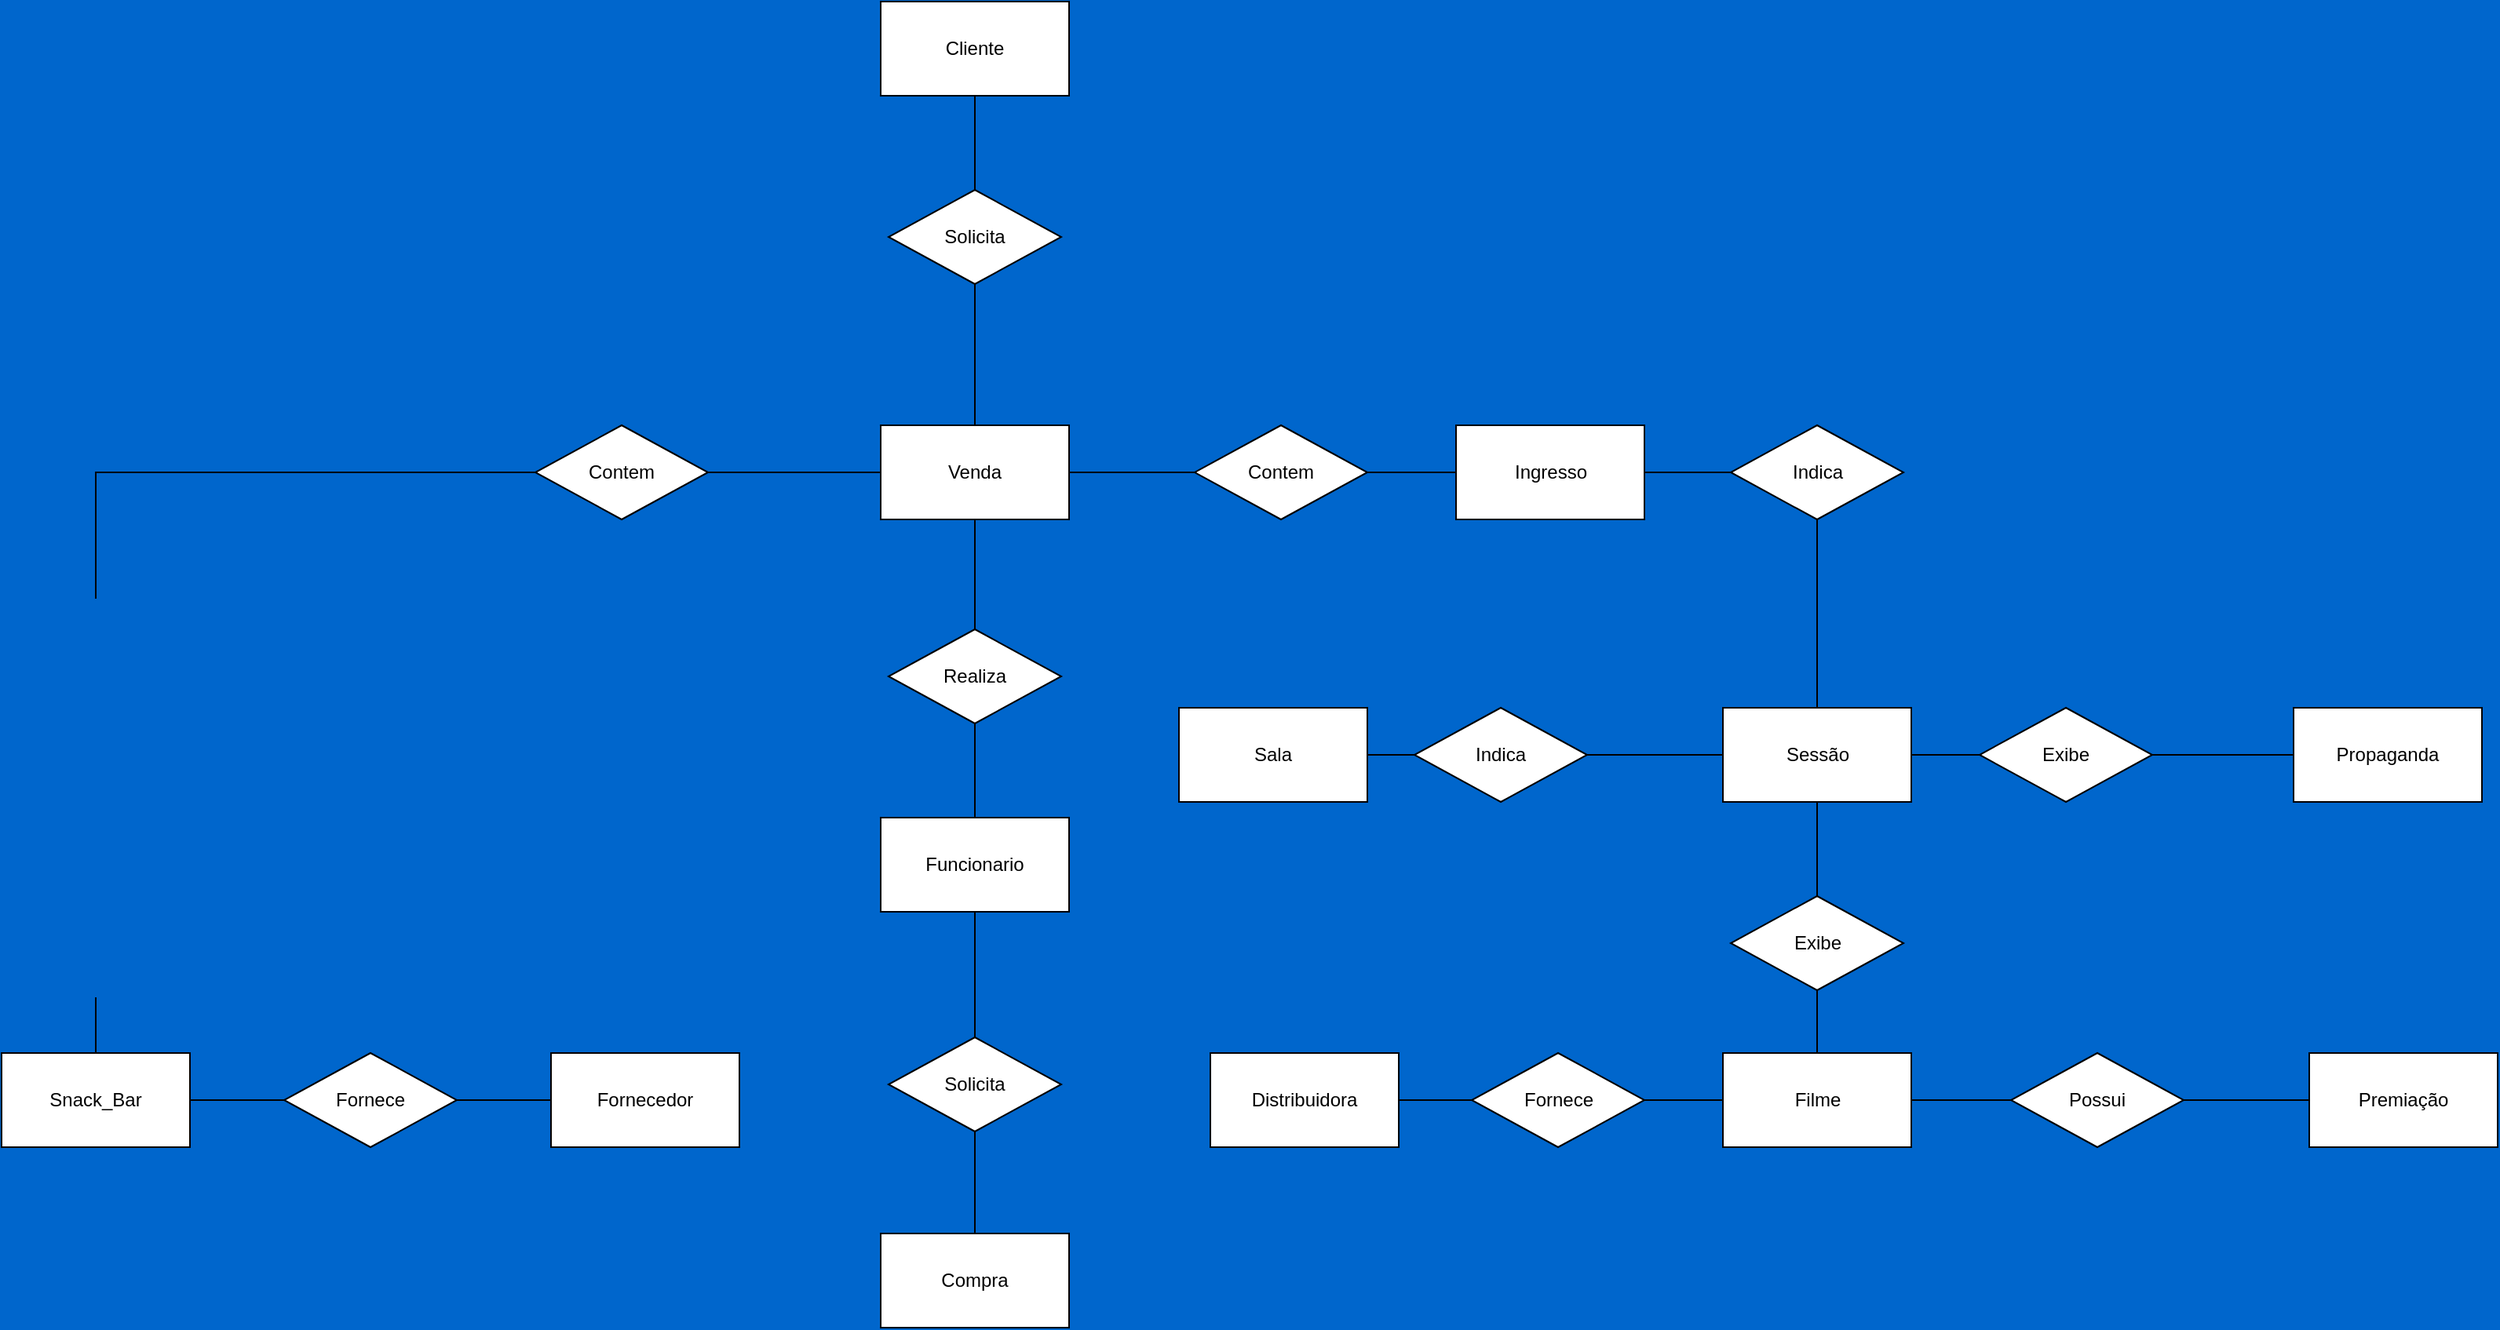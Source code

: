 <mxfile version="18.1.3" type="device"><diagram id="N08q6Q-7YGKwQMDw1m7G" name="Page-1"><mxGraphModel dx="2489" dy="2069" grid="1" gridSize="10" guides="1" tooltips="1" connect="1" arrows="0" fold="1" page="1" pageScale="1" pageWidth="827" pageHeight="1169" background="#0066CC" math="0" shadow="0"><root><mxCell id="0"/><mxCell id="1" parent="0"/><mxCell id="DUTsO09bMGYUf5gLM8QR-39" style="edgeStyle=orthogonalEdgeStyle;rounded=0;orthogonalLoop=1;jettySize=auto;html=1;exitX=1;exitY=0.5;exitDx=0;exitDy=0;entryX=0;entryY=0.5;entryDx=0;entryDy=0;endArrow=none;endFill=0;" edge="1" parent="1" source="DUTsO09bMGYUf5gLM8QR-1" target="DUTsO09bMGYUf5gLM8QR-38"><mxGeometry relative="1" as="geometry"/></mxCell><mxCell id="DUTsO09bMGYUf5gLM8QR-1" value="Sala" style="rounded=0;whiteSpace=wrap;html=1;" vertex="1" parent="1"><mxGeometry x="320" y="250" width="120" height="60" as="geometry"/></mxCell><mxCell id="DUTsO09bMGYUf5gLM8QR-20" style="edgeStyle=orthogonalEdgeStyle;rounded=0;orthogonalLoop=1;jettySize=auto;html=1;entryX=0.5;entryY=0;entryDx=0;entryDy=0;endArrow=none;endFill=0;" edge="1" parent="1" source="DUTsO09bMGYUf5gLM8QR-2" target="DUTsO09bMGYUf5gLM8QR-16"><mxGeometry relative="1" as="geometry"/></mxCell><mxCell id="DUTsO09bMGYUf5gLM8QR-2" value="Funcionario" style="rounded=0;whiteSpace=wrap;html=1;" vertex="1" parent="1"><mxGeometry x="130" y="320" width="120" height="60" as="geometry"/></mxCell><mxCell id="DUTsO09bMGYUf5gLM8QR-3" value="Propaganda" style="rounded=0;whiteSpace=wrap;html=1;" vertex="1" parent="1"><mxGeometry x="1030" y="250" width="120" height="60" as="geometry"/></mxCell><mxCell id="DUTsO09bMGYUf5gLM8QR-4" value="Fornecedor" style="rounded=0;whiteSpace=wrap;html=1;" vertex="1" parent="1"><mxGeometry x="-80" y="470" width="120" height="60" as="geometry"/></mxCell><mxCell id="DUTsO09bMGYUf5gLM8QR-48" style="edgeStyle=orthogonalEdgeStyle;rounded=0;orthogonalLoop=1;jettySize=auto;html=1;exitX=1;exitY=0.5;exitDx=0;exitDy=0;entryX=0;entryY=0.5;entryDx=0;entryDy=0;endArrow=none;endFill=0;" edge="1" parent="1" source="DUTsO09bMGYUf5gLM8QR-5" target="DUTsO09bMGYUf5gLM8QR-47"><mxGeometry relative="1" as="geometry"/></mxCell><mxCell id="DUTsO09bMGYUf5gLM8QR-5" value="Ingresso" style="rounded=0;whiteSpace=wrap;html=1;" vertex="1" parent="1"><mxGeometry x="496.5" y="70" width="120" height="60" as="geometry"/></mxCell><mxCell id="DUTsO09bMGYUf5gLM8QR-55" style="edgeStyle=orthogonalEdgeStyle;rounded=0;orthogonalLoop=1;jettySize=auto;html=1;exitX=0.5;exitY=0;exitDx=0;exitDy=0;entryX=0;entryY=0.5;entryDx=0;entryDy=0;endArrow=none;endFill=0;" edge="1" parent="1" source="DUTsO09bMGYUf5gLM8QR-6" target="DUTsO09bMGYUf5gLM8QR-53"><mxGeometry relative="1" as="geometry"/></mxCell><mxCell id="DUTsO09bMGYUf5gLM8QR-6" value="Snack_Bar" style="rounded=0;whiteSpace=wrap;html=1;" vertex="1" parent="1"><mxGeometry x="-430" y="470" width="120" height="60" as="geometry"/></mxCell><mxCell id="DUTsO09bMGYUf5gLM8QR-7" value="Distribuidora" style="rounded=0;whiteSpace=wrap;html=1;" vertex="1" parent="1"><mxGeometry x="340" y="470" width="120" height="60" as="geometry"/></mxCell><mxCell id="DUTsO09bMGYUf5gLM8QR-8" value="Cliente" style="rounded=0;whiteSpace=wrap;html=1;" vertex="1" parent="1"><mxGeometry x="130" y="-200" width="120" height="60" as="geometry"/></mxCell><mxCell id="DUTsO09bMGYUf5gLM8QR-24" style="edgeStyle=orthogonalEdgeStyle;rounded=0;orthogonalLoop=1;jettySize=auto;html=1;entryX=1;entryY=0.5;entryDx=0;entryDy=0;endArrow=none;endFill=0;" edge="1" parent="1" source="DUTsO09bMGYUf5gLM8QR-10" target="DUTsO09bMGYUf5gLM8QR-23"><mxGeometry relative="1" as="geometry"/></mxCell><mxCell id="DUTsO09bMGYUf5gLM8QR-42" style="edgeStyle=orthogonalEdgeStyle;rounded=0;orthogonalLoop=1;jettySize=auto;html=1;exitX=0.5;exitY=0;exitDx=0;exitDy=0;entryX=0.5;entryY=1;entryDx=0;entryDy=0;endArrow=none;endFill=0;" edge="1" parent="1" source="DUTsO09bMGYUf5gLM8QR-10" target="DUTsO09bMGYUf5gLM8QR-41"><mxGeometry relative="1" as="geometry"/></mxCell><mxCell id="DUTsO09bMGYUf5gLM8QR-10" value="Filme" style="rounded=0;whiteSpace=wrap;html=1;" vertex="1" parent="1"><mxGeometry x="666.5" y="470" width="120" height="60" as="geometry"/></mxCell><mxCell id="DUTsO09bMGYUf5gLM8QR-54" style="edgeStyle=orthogonalEdgeStyle;rounded=0;orthogonalLoop=1;jettySize=auto;html=1;exitX=0;exitY=0.5;exitDx=0;exitDy=0;entryX=1;entryY=0.5;entryDx=0;entryDy=0;endArrow=none;endFill=0;" edge="1" parent="1" source="DUTsO09bMGYUf5gLM8QR-11" target="DUTsO09bMGYUf5gLM8QR-53"><mxGeometry relative="1" as="geometry"/></mxCell><mxCell id="DUTsO09bMGYUf5gLM8QR-11" value="Venda" style="rounded=0;whiteSpace=wrap;html=1;" vertex="1" parent="1"><mxGeometry x="130" y="70" width="120" height="60" as="geometry"/></mxCell><mxCell id="DUTsO09bMGYUf5gLM8QR-15" style="edgeStyle=orthogonalEdgeStyle;rounded=0;orthogonalLoop=1;jettySize=auto;html=1;entryX=0.5;entryY=0;entryDx=0;entryDy=0;endArrow=none;endFill=0;" edge="1" parent="1" source="DUTsO09bMGYUf5gLM8QR-12" target="DUTsO09bMGYUf5gLM8QR-11"><mxGeometry relative="1" as="geometry"/></mxCell><mxCell id="DUTsO09bMGYUf5gLM8QR-52" style="edgeStyle=orthogonalEdgeStyle;rounded=0;orthogonalLoop=1;jettySize=auto;html=1;exitX=0.5;exitY=0;exitDx=0;exitDy=0;entryX=0.5;entryY=1;entryDx=0;entryDy=0;endArrow=none;endFill=0;" edge="1" parent="1" source="DUTsO09bMGYUf5gLM8QR-12" target="DUTsO09bMGYUf5gLM8QR-8"><mxGeometry relative="1" as="geometry"/></mxCell><mxCell id="DUTsO09bMGYUf5gLM8QR-12" value="Solicita" style="rhombus;whiteSpace=wrap;html=1;" vertex="1" parent="1"><mxGeometry x="135" y="-80" width="110" height="60" as="geometry"/></mxCell><mxCell id="DUTsO09bMGYUf5gLM8QR-16" value="Solicita" style="rhombus;whiteSpace=wrap;html=1;" vertex="1" parent="1"><mxGeometry x="135" y="460" width="110" height="60" as="geometry"/></mxCell><mxCell id="DUTsO09bMGYUf5gLM8QR-18" style="edgeStyle=orthogonalEdgeStyle;rounded=0;orthogonalLoop=1;jettySize=auto;html=1;entryX=0.5;entryY=0;entryDx=0;entryDy=0;endArrow=none;endFill=0;" edge="1" parent="1" source="DUTsO09bMGYUf5gLM8QR-17" target="DUTsO09bMGYUf5gLM8QR-2"><mxGeometry relative="1" as="geometry"/></mxCell><mxCell id="DUTsO09bMGYUf5gLM8QR-19" style="edgeStyle=orthogonalEdgeStyle;rounded=0;orthogonalLoop=1;jettySize=auto;html=1;entryX=0.5;entryY=1;entryDx=0;entryDy=0;endArrow=none;endFill=0;" edge="1" parent="1" source="DUTsO09bMGYUf5gLM8QR-17" target="DUTsO09bMGYUf5gLM8QR-11"><mxGeometry relative="1" as="geometry"/></mxCell><mxCell id="DUTsO09bMGYUf5gLM8QR-17" value="Realiza" style="rhombus;whiteSpace=wrap;html=1;" vertex="1" parent="1"><mxGeometry x="135" y="200" width="110" height="60" as="geometry"/></mxCell><mxCell id="DUTsO09bMGYUf5gLM8QR-22" style="edgeStyle=orthogonalEdgeStyle;rounded=0;orthogonalLoop=1;jettySize=auto;html=1;entryX=0.5;entryY=1;entryDx=0;entryDy=0;endArrow=none;endFill=0;" edge="1" parent="1" source="DUTsO09bMGYUf5gLM8QR-21" target="DUTsO09bMGYUf5gLM8QR-16"><mxGeometry relative="1" as="geometry"/></mxCell><mxCell id="DUTsO09bMGYUf5gLM8QR-21" value="Compra" style="rounded=0;whiteSpace=wrap;html=1;" vertex="1" parent="1"><mxGeometry x="130" y="585" width="120" height="60" as="geometry"/></mxCell><mxCell id="DUTsO09bMGYUf5gLM8QR-25" style="edgeStyle=orthogonalEdgeStyle;rounded=0;orthogonalLoop=1;jettySize=auto;html=1;entryX=1;entryY=0.5;entryDx=0;entryDy=0;endArrow=none;endFill=0;" edge="1" parent="1" source="DUTsO09bMGYUf5gLM8QR-23" target="DUTsO09bMGYUf5gLM8QR-7"><mxGeometry relative="1" as="geometry"/></mxCell><mxCell id="DUTsO09bMGYUf5gLM8QR-23" value="Fornece" style="rhombus;whiteSpace=wrap;html=1;" vertex="1" parent="1"><mxGeometry x="506.5" y="470" width="110" height="60" as="geometry"/></mxCell><mxCell id="DUTsO09bMGYUf5gLM8QR-27" style="edgeStyle=orthogonalEdgeStyle;rounded=0;orthogonalLoop=1;jettySize=auto;html=1;entryX=0;entryY=0.5;entryDx=0;entryDy=0;endArrow=none;endFill=0;" edge="1" parent="1" source="DUTsO09bMGYUf5gLM8QR-26" target="DUTsO09bMGYUf5gLM8QR-4"><mxGeometry relative="1" as="geometry"/></mxCell><mxCell id="DUTsO09bMGYUf5gLM8QR-28" style="edgeStyle=orthogonalEdgeStyle;rounded=0;orthogonalLoop=1;jettySize=auto;html=1;entryX=1;entryY=0.5;entryDx=0;entryDy=0;endArrow=none;endFill=0;" edge="1" parent="1" source="DUTsO09bMGYUf5gLM8QR-26" target="DUTsO09bMGYUf5gLM8QR-6"><mxGeometry relative="1" as="geometry"/></mxCell><mxCell id="DUTsO09bMGYUf5gLM8QR-26" value="Fornece" style="rhombus;whiteSpace=wrap;html=1;" vertex="1" parent="1"><mxGeometry x="-250" y="470" width="110" height="60" as="geometry"/></mxCell><mxCell id="DUTsO09bMGYUf5gLM8QR-29" value="Premiação" style="rounded=0;whiteSpace=wrap;html=1;" vertex="1" parent="1"><mxGeometry x="1040" y="470" width="120" height="60" as="geometry"/></mxCell><mxCell id="DUTsO09bMGYUf5gLM8QR-31" style="edgeStyle=orthogonalEdgeStyle;rounded=0;orthogonalLoop=1;jettySize=auto;html=1;exitX=1;exitY=0.5;exitDx=0;exitDy=0;entryX=0;entryY=0.5;entryDx=0;entryDy=0;endArrow=none;endFill=0;" edge="1" parent="1" source="DUTsO09bMGYUf5gLM8QR-30" target="DUTsO09bMGYUf5gLM8QR-29"><mxGeometry relative="1" as="geometry"/></mxCell><mxCell id="DUTsO09bMGYUf5gLM8QR-32" style="edgeStyle=orthogonalEdgeStyle;rounded=0;orthogonalLoop=1;jettySize=auto;html=1;exitX=0;exitY=0.5;exitDx=0;exitDy=0;entryX=1;entryY=0.5;entryDx=0;entryDy=0;endArrow=none;endFill=0;" edge="1" parent="1" source="DUTsO09bMGYUf5gLM8QR-30" target="DUTsO09bMGYUf5gLM8QR-10"><mxGeometry relative="1" as="geometry"/></mxCell><mxCell id="DUTsO09bMGYUf5gLM8QR-30" value="Possui" style="rhombus;whiteSpace=wrap;html=1;" vertex="1" parent="1"><mxGeometry x="850" y="470" width="110" height="60" as="geometry"/></mxCell><mxCell id="DUTsO09bMGYUf5gLM8QR-45" style="edgeStyle=orthogonalEdgeStyle;rounded=0;orthogonalLoop=1;jettySize=auto;html=1;exitX=1;exitY=0.5;exitDx=0;exitDy=0;entryX=0;entryY=0.5;entryDx=0;entryDy=0;endArrow=none;endFill=0;" edge="1" parent="1" source="DUTsO09bMGYUf5gLM8QR-34" target="DUTsO09bMGYUf5gLM8QR-44"><mxGeometry relative="1" as="geometry"/></mxCell><mxCell id="DUTsO09bMGYUf5gLM8QR-34" value="Sessão" style="rounded=0;whiteSpace=wrap;html=1;" vertex="1" parent="1"><mxGeometry x="666.5" y="250" width="120" height="60" as="geometry"/></mxCell><mxCell id="DUTsO09bMGYUf5gLM8QR-36" style="edgeStyle=orthogonalEdgeStyle;rounded=0;orthogonalLoop=1;jettySize=auto;html=1;exitX=0;exitY=0.5;exitDx=0;exitDy=0;entryX=1;entryY=0.5;entryDx=0;entryDy=0;endArrow=none;endFill=0;" edge="1" parent="1" source="DUTsO09bMGYUf5gLM8QR-35" target="DUTsO09bMGYUf5gLM8QR-11"><mxGeometry relative="1" as="geometry"/></mxCell><mxCell id="DUTsO09bMGYUf5gLM8QR-37" style="edgeStyle=orthogonalEdgeStyle;rounded=0;orthogonalLoop=1;jettySize=auto;html=1;exitX=1;exitY=0.5;exitDx=0;exitDy=0;entryX=0;entryY=0.5;entryDx=0;entryDy=0;endArrow=none;endFill=0;" edge="1" parent="1" source="DUTsO09bMGYUf5gLM8QR-35" target="DUTsO09bMGYUf5gLM8QR-5"><mxGeometry relative="1" as="geometry"/></mxCell><mxCell id="DUTsO09bMGYUf5gLM8QR-35" value="Contem" style="rhombus;whiteSpace=wrap;html=1;" vertex="1" parent="1"><mxGeometry x="330" y="70" width="110" height="60" as="geometry"/></mxCell><mxCell id="DUTsO09bMGYUf5gLM8QR-40" style="edgeStyle=orthogonalEdgeStyle;rounded=0;orthogonalLoop=1;jettySize=auto;html=1;exitX=1;exitY=0.5;exitDx=0;exitDy=0;entryX=0;entryY=0.5;entryDx=0;entryDy=0;endArrow=none;endFill=0;" edge="1" parent="1" source="DUTsO09bMGYUf5gLM8QR-38" target="DUTsO09bMGYUf5gLM8QR-34"><mxGeometry relative="1" as="geometry"/></mxCell><mxCell id="DUTsO09bMGYUf5gLM8QR-38" value="Indica" style="rhombus;whiteSpace=wrap;html=1;" vertex="1" parent="1"><mxGeometry x="470" y="250" width="110" height="60" as="geometry"/></mxCell><mxCell id="DUTsO09bMGYUf5gLM8QR-43" style="edgeStyle=orthogonalEdgeStyle;rounded=0;orthogonalLoop=1;jettySize=auto;html=1;exitX=0.5;exitY=0;exitDx=0;exitDy=0;entryX=0.5;entryY=1;entryDx=0;entryDy=0;endArrow=none;endFill=0;" edge="1" parent="1" source="DUTsO09bMGYUf5gLM8QR-41" target="DUTsO09bMGYUf5gLM8QR-34"><mxGeometry relative="1" as="geometry"/></mxCell><mxCell id="DUTsO09bMGYUf5gLM8QR-41" value="Exibe" style="rhombus;whiteSpace=wrap;html=1;" vertex="1" parent="1"><mxGeometry x="671.5" y="370" width="110" height="60" as="geometry"/></mxCell><mxCell id="DUTsO09bMGYUf5gLM8QR-46" style="edgeStyle=orthogonalEdgeStyle;rounded=0;orthogonalLoop=1;jettySize=auto;html=1;exitX=1;exitY=0.5;exitDx=0;exitDy=0;entryX=0;entryY=0.5;entryDx=0;entryDy=0;endArrow=none;endFill=0;" edge="1" parent="1" source="DUTsO09bMGYUf5gLM8QR-44" target="DUTsO09bMGYUf5gLM8QR-3"><mxGeometry relative="1" as="geometry"/></mxCell><mxCell id="DUTsO09bMGYUf5gLM8QR-44" value="Exibe" style="rhombus;whiteSpace=wrap;html=1;" vertex="1" parent="1"><mxGeometry x="830" y="250" width="110" height="60" as="geometry"/></mxCell><mxCell id="DUTsO09bMGYUf5gLM8QR-49" style="edgeStyle=orthogonalEdgeStyle;rounded=0;orthogonalLoop=1;jettySize=auto;html=1;exitX=0.5;exitY=1;exitDx=0;exitDy=0;entryX=0.5;entryY=0;entryDx=0;entryDy=0;endArrow=none;endFill=0;" edge="1" parent="1" source="DUTsO09bMGYUf5gLM8QR-47" target="DUTsO09bMGYUf5gLM8QR-34"><mxGeometry relative="1" as="geometry"/></mxCell><mxCell id="DUTsO09bMGYUf5gLM8QR-47" value="Indica" style="rhombus;whiteSpace=wrap;html=1;" vertex="1" parent="1"><mxGeometry x="671.5" y="70" width="110" height="60" as="geometry"/></mxCell><mxCell id="DUTsO09bMGYUf5gLM8QR-53" value="Contem" style="rhombus;whiteSpace=wrap;html=1;" vertex="1" parent="1"><mxGeometry x="-90" y="70" width="110" height="60" as="geometry"/></mxCell></root></mxGraphModel></diagram></mxfile>
